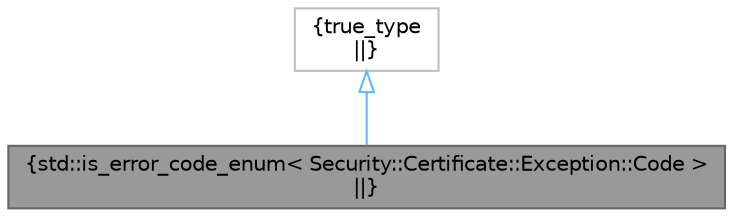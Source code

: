 digraph "std::is_error_code_enum&lt; Security::Certificate::Exception::Code &gt;"
{
 // LATEX_PDF_SIZE
  bgcolor="transparent";
  edge [fontname=Helvetica,fontsize=10,labelfontname=Helvetica,labelfontsize=10];
  node [fontname=Helvetica,fontsize=10,shape=box,height=0.2,width=0.4];
  Node1 [label="{std::is_error_code_enum\< Security::Certificate::Exception::Code \>\n||}",height=0.2,width=0.4,color="gray40", fillcolor="grey60", style="filled", fontcolor="black",tooltip=" "];
  Node2 -> Node1 [dir="back",color="steelblue1",style="solid",arrowtail="onormal"];
  Node2 [label="{true_type\n||}",height=0.2,width=0.4,color="grey75", fillcolor="white", style="filled",URL="/tmp/build/x64/Release/Stream/tag.xml$d6/ddf/classtrue__type.html",tooltip=" "];
}
